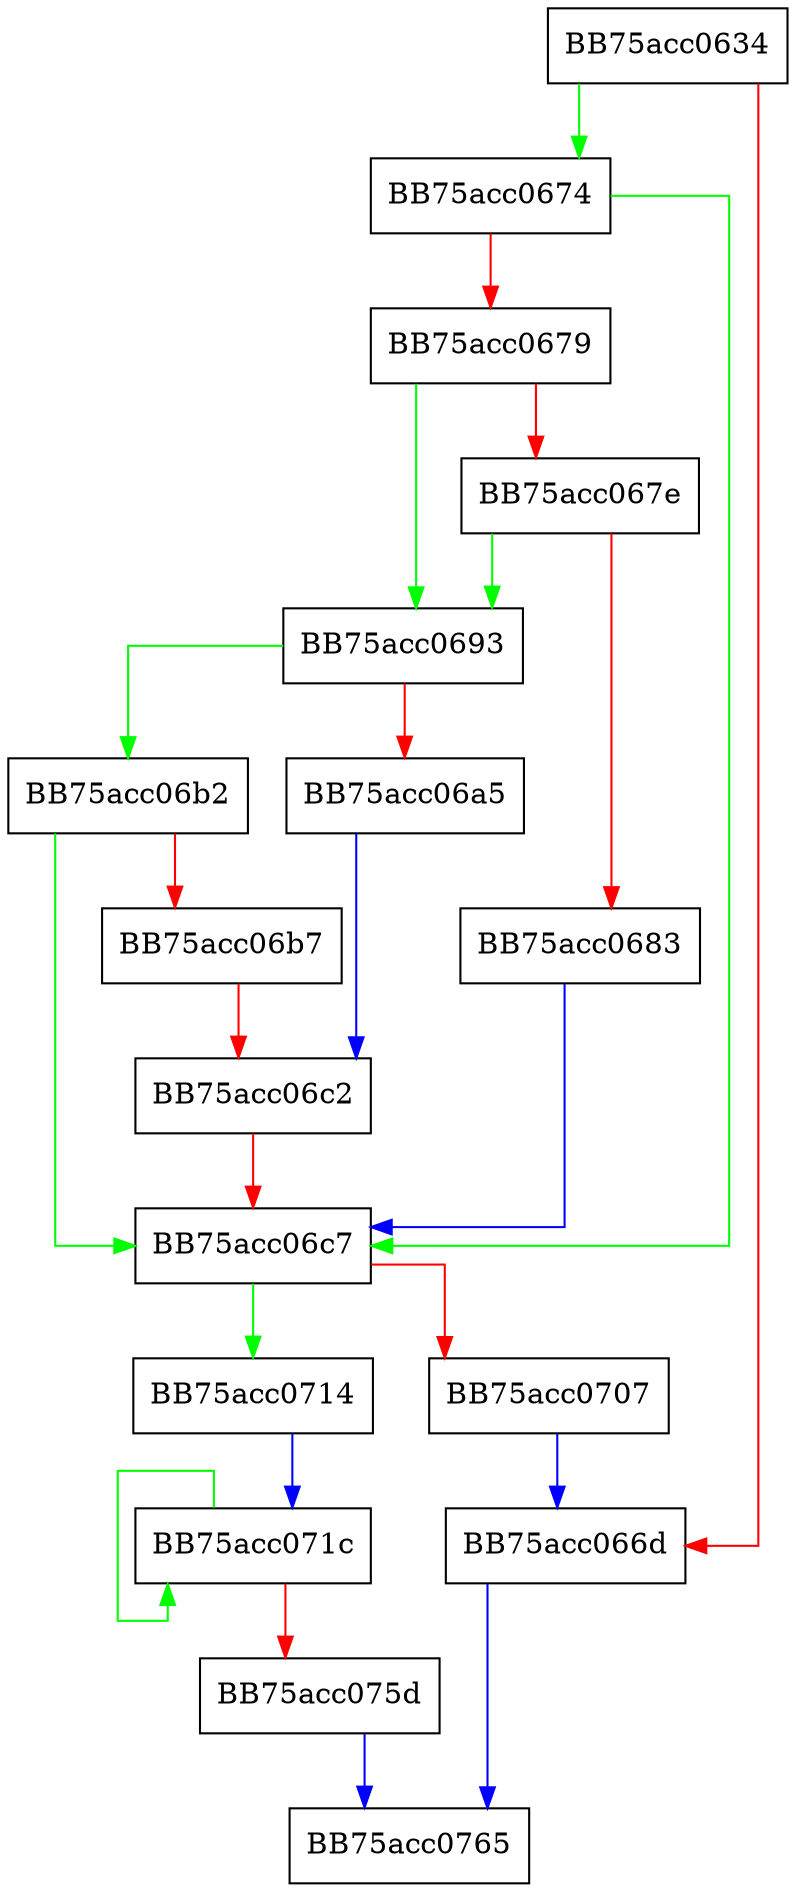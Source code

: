 digraph GetQueryFileCmdLineTarget {
  node [shape="box"];
  graph [splines=ortho];
  BB75acc0634 -> BB75acc0674 [color="green"];
  BB75acc0634 -> BB75acc066d [color="red"];
  BB75acc066d -> BB75acc0765 [color="blue"];
  BB75acc0674 -> BB75acc06c7 [color="green"];
  BB75acc0674 -> BB75acc0679 [color="red"];
  BB75acc0679 -> BB75acc0693 [color="green"];
  BB75acc0679 -> BB75acc067e [color="red"];
  BB75acc067e -> BB75acc0693 [color="green"];
  BB75acc067e -> BB75acc0683 [color="red"];
  BB75acc0683 -> BB75acc06c7 [color="blue"];
  BB75acc0693 -> BB75acc06b2 [color="green"];
  BB75acc0693 -> BB75acc06a5 [color="red"];
  BB75acc06a5 -> BB75acc06c2 [color="blue"];
  BB75acc06b2 -> BB75acc06c7 [color="green"];
  BB75acc06b2 -> BB75acc06b7 [color="red"];
  BB75acc06b7 -> BB75acc06c2 [color="red"];
  BB75acc06c2 -> BB75acc06c7 [color="red"];
  BB75acc06c7 -> BB75acc0714 [color="green"];
  BB75acc06c7 -> BB75acc0707 [color="red"];
  BB75acc0707 -> BB75acc066d [color="blue"];
  BB75acc0714 -> BB75acc071c [color="blue"];
  BB75acc071c -> BB75acc071c [color="green"];
  BB75acc071c -> BB75acc075d [color="red"];
  BB75acc075d -> BB75acc0765 [color="blue"];
}